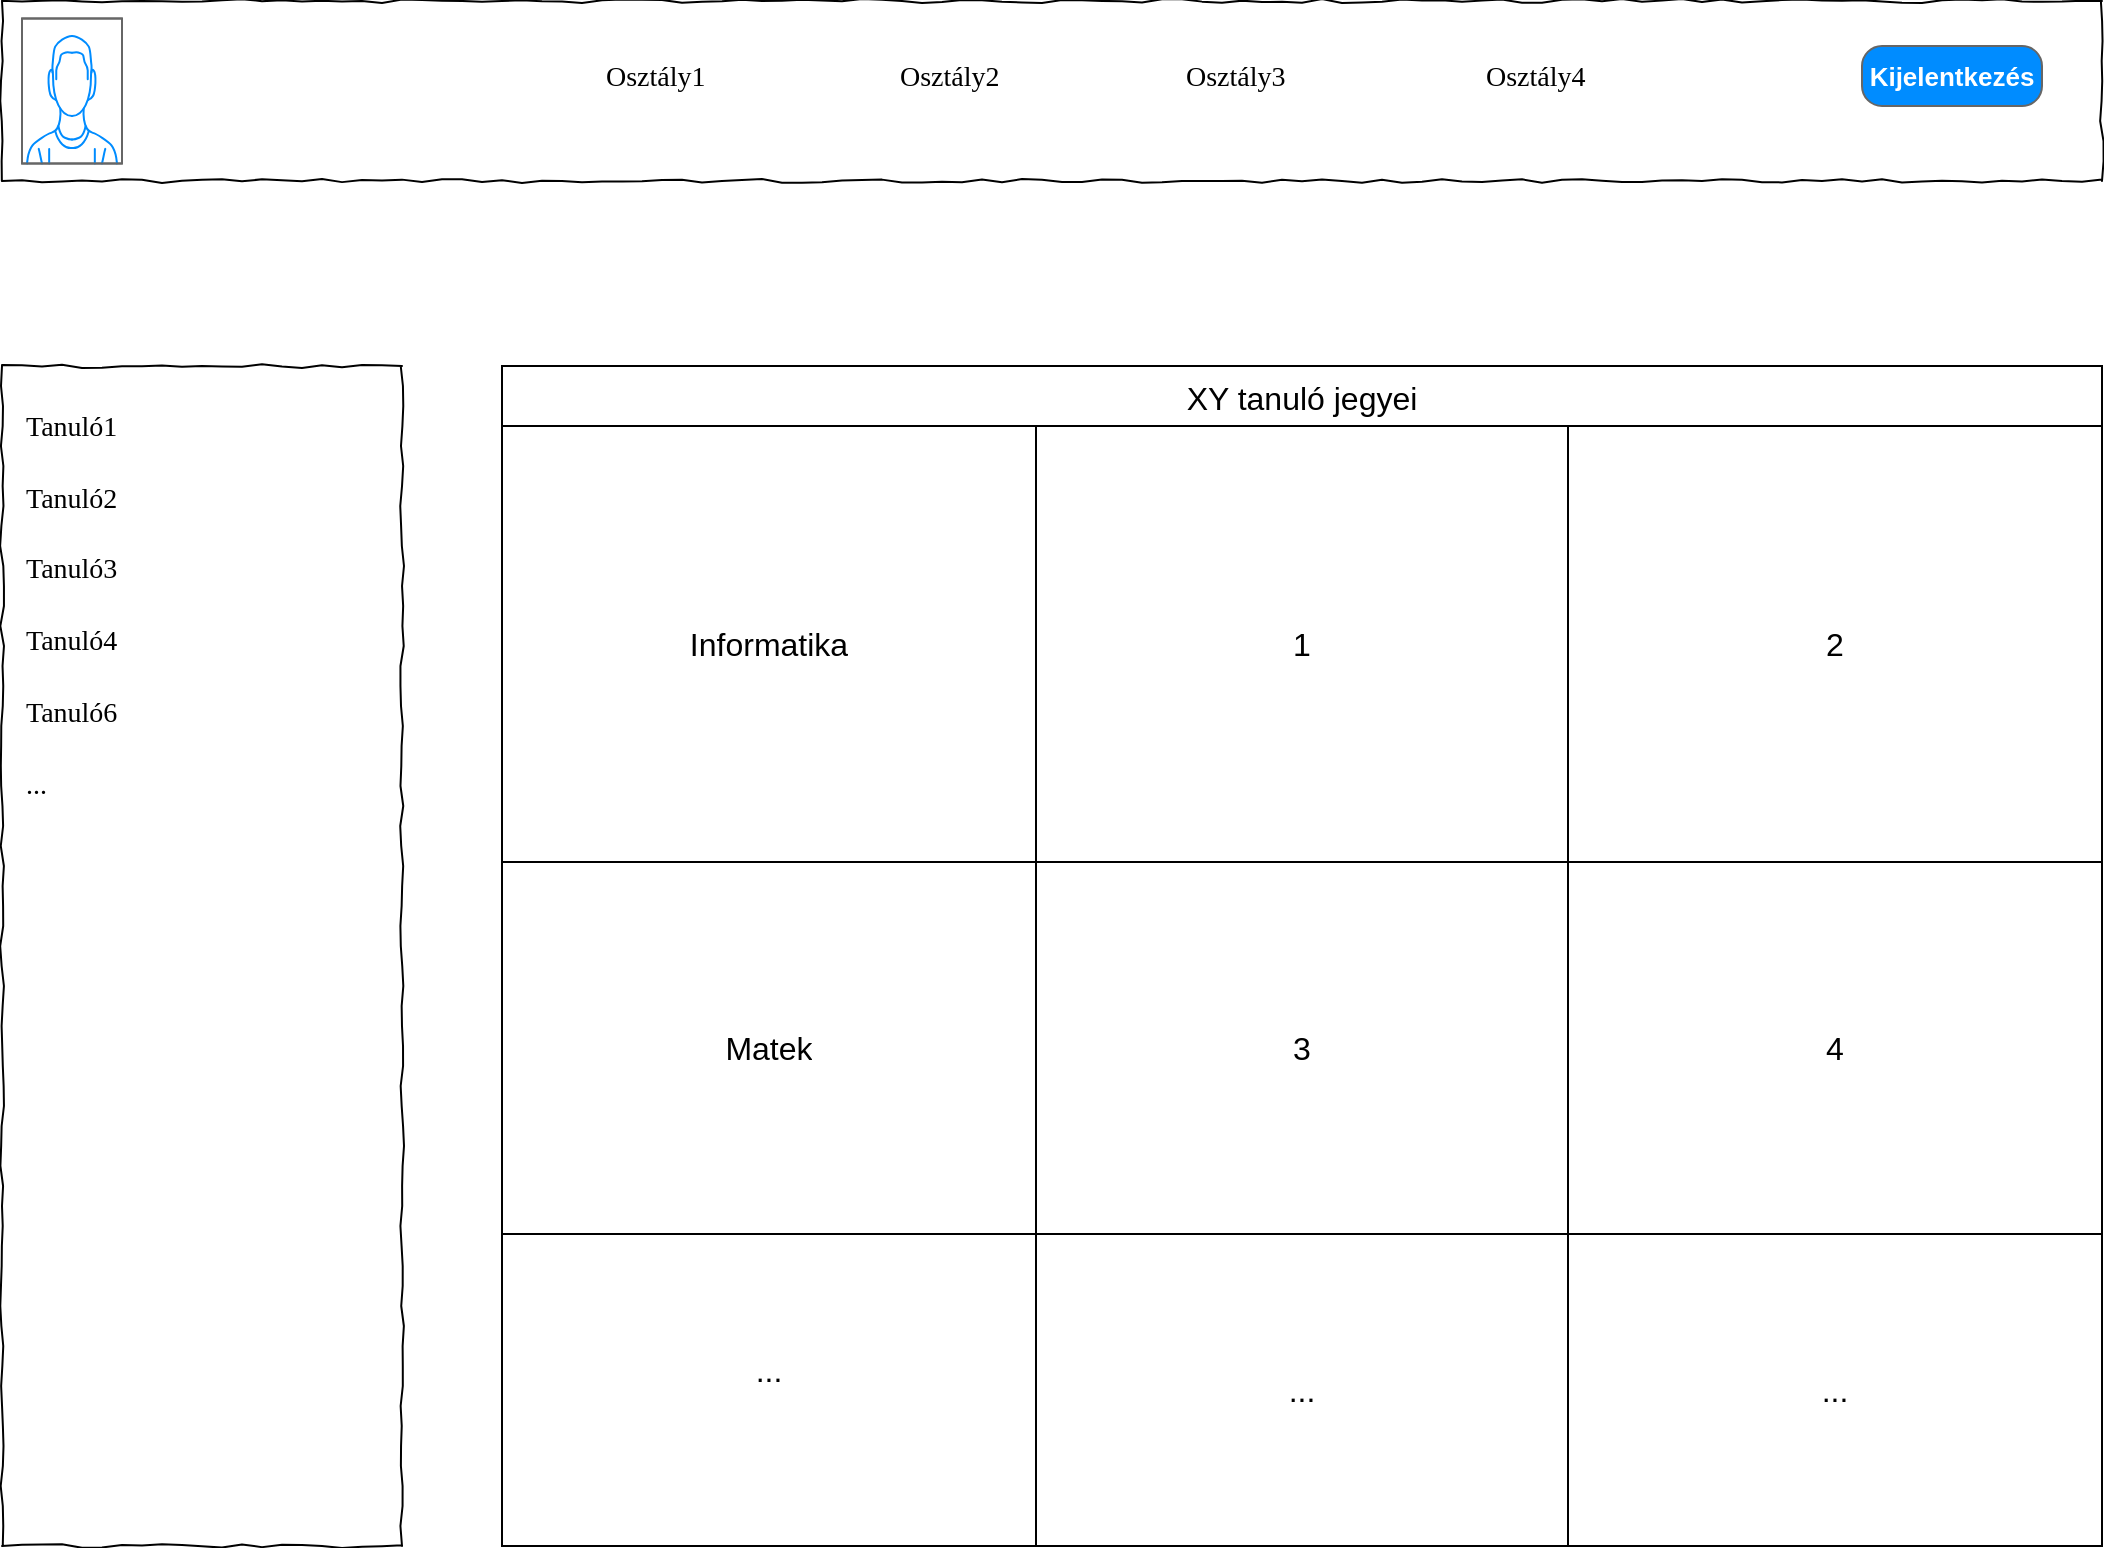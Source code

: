 <mxfile version="26.0.16">
  <diagram name="Page-1" id="03018318-947c-dd8e-b7a3-06fadd420f32">
    <mxGraphModel dx="1194" dy="726" grid="1" gridSize="10" guides="1" tooltips="1" connect="1" arrows="1" fold="1" page="1" pageScale="1" pageWidth="1100" pageHeight="850" background="none" math="0" shadow="0">
      <root>
        <mxCell id="0" />
        <mxCell id="1" parent="0" />
        <mxCell id="677b7b8949515195-8" value="" style="whiteSpace=wrap;html=1;rounded=0;shadow=0;labelBackgroundColor=none;strokeWidth=1;fillColor=none;fontFamily=Verdana;fontSize=12;align=center;comic=1;" parent="1" vertex="1">
          <mxGeometry x="30" y="230" width="200" height="590" as="geometry" />
        </mxCell>
        <mxCell id="677b7b8949515195-10" value="" style="whiteSpace=wrap;html=1;rounded=0;shadow=0;labelBackgroundColor=none;strokeWidth=1;fillColor=none;fontFamily=Verdana;fontSize=12;align=center;comic=1;" parent="1" vertex="1">
          <mxGeometry x="30" y="47.5" width="1050" height="90" as="geometry" />
        </mxCell>
        <mxCell id="677b7b8949515195-11" value="Osztály1" style="text;html=1;points=[];align=left;verticalAlign=top;spacingTop=-4;fontSize=14;fontFamily=Verdana" parent="1" vertex="1">
          <mxGeometry x="330" y="75" width="60" height="20" as="geometry" />
        </mxCell>
        <mxCell id="677b7b8949515195-12" value="Osztály2" style="text;html=1;points=[];align=left;verticalAlign=top;spacingTop=-4;fontSize=14;fontFamily=Verdana" parent="1" vertex="1">
          <mxGeometry x="477" y="75" width="60" height="20" as="geometry" />
        </mxCell>
        <mxCell id="677b7b8949515195-13" value="Osztály3" style="text;html=1;points=[];align=left;verticalAlign=top;spacingTop=-4;fontSize=14;fontFamily=Verdana" parent="1" vertex="1">
          <mxGeometry x="620" y="75" width="60" height="20" as="geometry" />
        </mxCell>
        <mxCell id="677b7b8949515195-14" value="Osztály4" style="text;html=1;points=[];align=left;verticalAlign=top;spacingTop=-4;fontSize=14;fontFamily=Verdana" parent="1" vertex="1">
          <mxGeometry x="770" y="75" width="60" height="20" as="geometry" />
        </mxCell>
        <mxCell id="677b7b8949515195-27" value="Tanuló1" style="text;html=1;points=[];align=left;verticalAlign=top;spacingTop=-4;fontSize=14;fontFamily=Verdana" parent="1" vertex="1">
          <mxGeometry x="40" y="250" width="170" height="20" as="geometry" />
        </mxCell>
        <mxCell id="677b7b8949515195-28" value="Tanuló2" style="text;html=1;points=[];align=left;verticalAlign=top;spacingTop=-4;fontSize=14;fontFamily=Verdana" parent="1" vertex="1">
          <mxGeometry x="40" y="286" width="170" height="20" as="geometry" />
        </mxCell>
        <mxCell id="677b7b8949515195-29" value="Tanuló3" style="text;html=1;points=[];align=left;verticalAlign=top;spacingTop=-4;fontSize=14;fontFamily=Verdana" parent="1" vertex="1">
          <mxGeometry x="40" y="321" width="170" height="20" as="geometry" />
        </mxCell>
        <mxCell id="677b7b8949515195-30" value="Tanuló4" style="text;html=1;points=[];align=left;verticalAlign=top;spacingTop=-4;fontSize=14;fontFamily=Verdana" parent="1" vertex="1">
          <mxGeometry x="40" y="357" width="170" height="20" as="geometry" />
        </mxCell>
        <mxCell id="677b7b8949515195-39" value="Tanuló6" style="text;html=1;points=[];align=left;verticalAlign=top;spacingTop=-4;fontSize=14;fontFamily=Verdana" parent="1" vertex="1">
          <mxGeometry x="40" y="393" width="170" height="20" as="geometry" />
        </mxCell>
        <mxCell id="677b7b8949515195-40" value="..." style="text;html=1;points=[];align=left;verticalAlign=top;spacingTop=-4;fontSize=14;fontFamily=Verdana" parent="1" vertex="1">
          <mxGeometry x="40" y="429" width="170" height="20" as="geometry" />
        </mxCell>
        <mxCell id="3i7h1Ok6vT08nvccPchP-1" value="" style="swimlane;startSize=0;" vertex="1" parent="1">
          <mxGeometry x="280" y="230" width="800" height="590" as="geometry">
            <mxRectangle x="760" y="470" width="50" height="40" as="alternateBounds" />
          </mxGeometry>
        </mxCell>
        <mxCell id="3i7h1Ok6vT08nvccPchP-2" value="XY tanuló jegyei" style="shape=table;startSize=30;container=1;collapsible=0;childLayout=tableLayout;strokeColor=default;fontSize=16;" vertex="1" parent="3i7h1Ok6vT08nvccPchP-1">
          <mxGeometry width="800" height="590" as="geometry" />
        </mxCell>
        <mxCell id="3i7h1Ok6vT08nvccPchP-3" value="" style="shape=tableRow;horizontal=0;startSize=0;swimlaneHead=0;swimlaneBody=0;strokeColor=inherit;top=0;left=0;bottom=0;right=0;collapsible=0;dropTarget=0;fillColor=none;points=[[0,0.5],[1,0.5]];portConstraint=eastwest;fontSize=16;" vertex="1" parent="3i7h1Ok6vT08nvccPchP-2">
          <mxGeometry y="30" width="800" height="218" as="geometry" />
        </mxCell>
        <mxCell id="3i7h1Ok6vT08nvccPchP-4" value="Informatika" style="shape=partialRectangle;html=1;whiteSpace=wrap;connectable=0;strokeColor=inherit;overflow=hidden;fillColor=none;top=0;left=0;bottom=0;right=0;pointerEvents=1;fontSize=16;" vertex="1" parent="3i7h1Ok6vT08nvccPchP-3">
          <mxGeometry width="267" height="218" as="geometry">
            <mxRectangle width="267" height="218" as="alternateBounds" />
          </mxGeometry>
        </mxCell>
        <mxCell id="3i7h1Ok6vT08nvccPchP-5" value="1" style="shape=partialRectangle;html=1;whiteSpace=wrap;connectable=0;strokeColor=inherit;overflow=hidden;fillColor=none;top=0;left=0;bottom=0;right=0;pointerEvents=1;fontSize=16;" vertex="1" parent="3i7h1Ok6vT08nvccPchP-3">
          <mxGeometry x="267" width="266" height="218" as="geometry">
            <mxRectangle width="266" height="218" as="alternateBounds" />
          </mxGeometry>
        </mxCell>
        <mxCell id="3i7h1Ok6vT08nvccPchP-6" value="2" style="shape=partialRectangle;html=1;whiteSpace=wrap;connectable=0;strokeColor=inherit;overflow=hidden;fillColor=none;top=0;left=0;bottom=0;right=0;pointerEvents=1;fontSize=16;" vertex="1" parent="3i7h1Ok6vT08nvccPchP-3">
          <mxGeometry x="533" width="267" height="218" as="geometry">
            <mxRectangle width="267" height="218" as="alternateBounds" />
          </mxGeometry>
        </mxCell>
        <mxCell id="3i7h1Ok6vT08nvccPchP-7" value="" style="shape=tableRow;horizontal=0;startSize=0;swimlaneHead=0;swimlaneBody=0;strokeColor=inherit;top=0;left=0;bottom=0;right=0;collapsible=0;dropTarget=0;fillColor=none;points=[[0,0.5],[1,0.5]];portConstraint=eastwest;fontSize=16;" vertex="1" parent="3i7h1Ok6vT08nvccPchP-2">
          <mxGeometry y="248" width="800" height="186" as="geometry" />
        </mxCell>
        <mxCell id="3i7h1Ok6vT08nvccPchP-8" value="Matek" style="shape=partialRectangle;html=1;whiteSpace=wrap;connectable=0;strokeColor=inherit;overflow=hidden;fillColor=none;top=0;left=0;bottom=0;right=0;pointerEvents=1;fontSize=16;" vertex="1" parent="3i7h1Ok6vT08nvccPchP-7">
          <mxGeometry width="267" height="186" as="geometry">
            <mxRectangle width="267" height="186" as="alternateBounds" />
          </mxGeometry>
        </mxCell>
        <mxCell id="3i7h1Ok6vT08nvccPchP-9" value="3" style="shape=partialRectangle;html=1;whiteSpace=wrap;connectable=0;strokeColor=inherit;overflow=hidden;fillColor=none;top=0;left=0;bottom=0;right=0;pointerEvents=1;fontSize=16;" vertex="1" parent="3i7h1Ok6vT08nvccPchP-7">
          <mxGeometry x="267" width="266" height="186" as="geometry">
            <mxRectangle width="266" height="186" as="alternateBounds" />
          </mxGeometry>
        </mxCell>
        <mxCell id="3i7h1Ok6vT08nvccPchP-10" value="4" style="shape=partialRectangle;html=1;whiteSpace=wrap;connectable=0;strokeColor=inherit;overflow=hidden;fillColor=none;top=0;left=0;bottom=0;right=0;pointerEvents=1;fontSize=16;" vertex="1" parent="3i7h1Ok6vT08nvccPchP-7">
          <mxGeometry x="533" width="267" height="186" as="geometry">
            <mxRectangle width="267" height="186" as="alternateBounds" />
          </mxGeometry>
        </mxCell>
        <mxCell id="3i7h1Ok6vT08nvccPchP-11" value="" style="shape=tableRow;horizontal=0;startSize=0;swimlaneHead=0;swimlaneBody=0;strokeColor=inherit;top=0;left=0;bottom=0;right=0;collapsible=0;dropTarget=0;fillColor=none;points=[[0,0.5],[1,0.5]];portConstraint=eastwest;fontSize=16;" vertex="1" parent="3i7h1Ok6vT08nvccPchP-2">
          <mxGeometry y="434" width="800" height="156" as="geometry" />
        </mxCell>
        <mxCell id="3i7h1Ok6vT08nvccPchP-12" value="...&lt;div&gt;&lt;br&gt;&lt;/div&gt;" style="shape=partialRectangle;html=1;whiteSpace=wrap;connectable=0;strokeColor=inherit;overflow=hidden;fillColor=none;top=0;left=0;bottom=0;right=0;pointerEvents=1;fontSize=16;" vertex="1" parent="3i7h1Ok6vT08nvccPchP-11">
          <mxGeometry width="267" height="156" as="geometry">
            <mxRectangle width="267" height="156" as="alternateBounds" />
          </mxGeometry>
        </mxCell>
        <mxCell id="3i7h1Ok6vT08nvccPchP-13" value="..." style="shape=partialRectangle;html=1;whiteSpace=wrap;connectable=0;strokeColor=inherit;overflow=hidden;fillColor=none;top=0;left=0;bottom=0;right=0;pointerEvents=1;fontSize=16;" vertex="1" parent="3i7h1Ok6vT08nvccPchP-11">
          <mxGeometry x="267" width="266" height="156" as="geometry">
            <mxRectangle width="266" height="156" as="alternateBounds" />
          </mxGeometry>
        </mxCell>
        <mxCell id="3i7h1Ok6vT08nvccPchP-14" value="..." style="shape=partialRectangle;html=1;whiteSpace=wrap;connectable=0;strokeColor=inherit;overflow=hidden;fillColor=none;top=0;left=0;bottom=0;right=0;pointerEvents=1;fontSize=16;" vertex="1" parent="3i7h1Ok6vT08nvccPchP-11">
          <mxGeometry x="533" width="267" height="156" as="geometry">
            <mxRectangle width="267" height="156" as="alternateBounds" />
          </mxGeometry>
        </mxCell>
        <mxCell id="3i7h1Ok6vT08nvccPchP-16" value="" style="verticalLabelPosition=bottom;shadow=0;dashed=0;align=center;html=1;verticalAlign=top;strokeWidth=1;shape=mxgraph.mockup.containers.userMale;strokeColor=#666666;strokeColor2=#008cff;" vertex="1" parent="1">
          <mxGeometry x="40" y="56.25" width="50" height="72.5" as="geometry" />
        </mxCell>
        <mxCell id="3i7h1Ok6vT08nvccPchP-17" value="&lt;font style=&quot;font-size: 13px;&quot;&gt;Kijelentkezés&lt;/font&gt;" style="strokeWidth=1;shadow=0;dashed=0;align=center;html=1;shape=mxgraph.mockup.buttons.button;strokeColor=#666666;fontColor=#ffffff;mainText=;buttonStyle=round;fontSize=17;fontStyle=1;fillColor=#008cff;whiteSpace=wrap;" vertex="1" parent="1">
          <mxGeometry x="960" y="70" width="90" height="30" as="geometry" />
        </mxCell>
      </root>
    </mxGraphModel>
  </diagram>
</mxfile>
